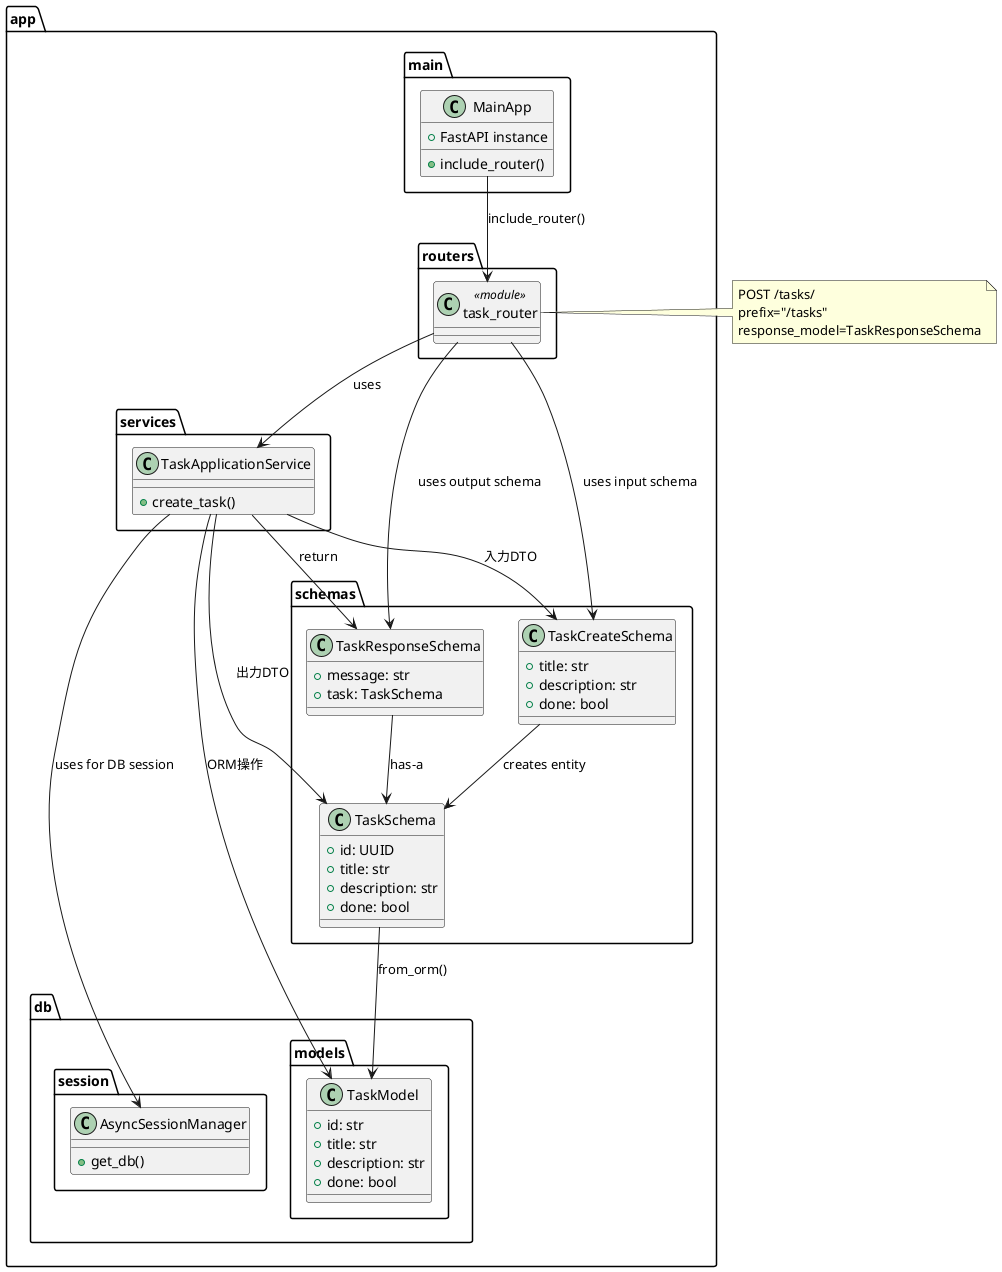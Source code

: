 @startuml

package app {

  package main {
    class MainApp {
      +FastAPI instance
      +include_router()
    }
  }

  package routers {
    class task_router <<module>>
  }

  package services {
    class TaskApplicationService {
      +create_task()
    }
  }

  package schemas {
    class TaskCreateSchema {
      +title: str
      +description: str
      +done: bool
    }

    class TaskSchema {
      +id: UUID
      +title: str
      +description: str
      +done: bool
    }

    class TaskResponseSchema {
      +message: str
      +task: TaskSchema
    }
  }

  package db {
    package models {
      class TaskModel {
        +id: str
        +title: str
        +description: str
        +done: bool
      }
    }

    package session {
      class AsyncSessionManager {
        +get_db()
      }
    }
  }
}

note right of task_router
  POST /tasks/
  prefix="/tasks"
  response_model=TaskResponseSchema
end note

' 依存関係（クラス名・モジュール名で指定）
MainApp --> task_router : include_router()
task_router --> TaskApplicationService : uses
task_router --> TaskCreateSchema : uses input schema
task_router --> TaskResponseSchema : uses output schema
TaskApplicationService --> AsyncSessionManager : uses for DB session
TaskApplicationService --> TaskModel : ORM操作
TaskApplicationService --> TaskCreateSchema : 入力DTO
TaskApplicationService --> TaskSchema : 出力DTO
TaskApplicationService --> TaskResponseSchema : return
TaskCreateSchema --> TaskSchema : creates entity
TaskResponseSchema --> TaskSchema : has-a
TaskSchema --> TaskModel : from_orm()

@enduml

